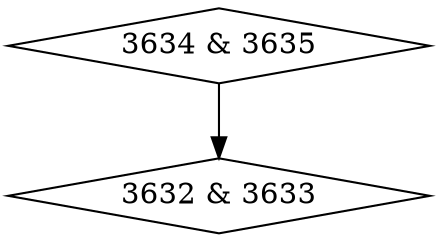 digraph {
0 [label = "3632 & 3633", shape = diamond];
1 [label = "3634 & 3635", shape = diamond];
1->0;
}
